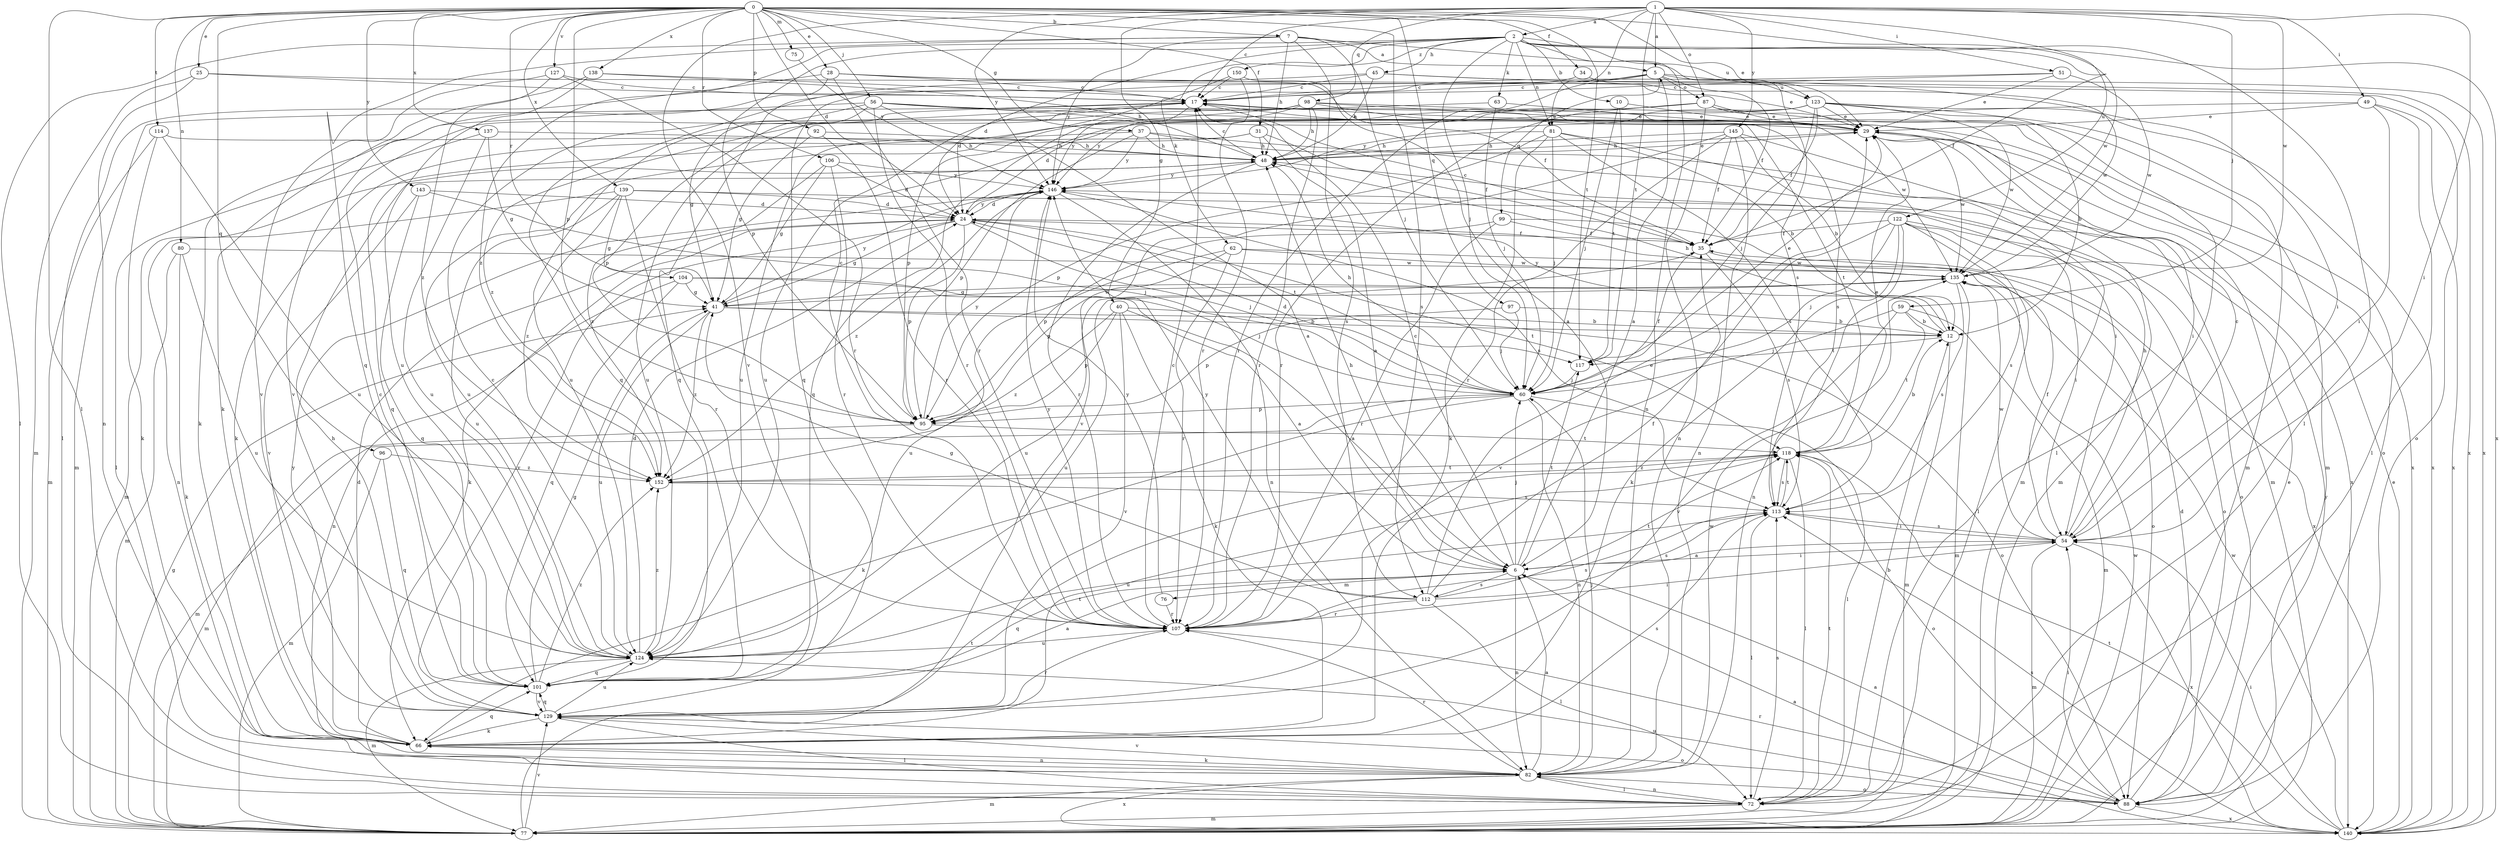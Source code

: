 strict digraph  {
0;
1;
2;
5;
6;
7;
10;
12;
17;
24;
25;
28;
29;
31;
34;
35;
37;
40;
41;
45;
48;
49;
51;
54;
56;
59;
60;
62;
63;
66;
72;
75;
76;
77;
80;
81;
82;
87;
88;
92;
95;
96;
97;
98;
99;
101;
104;
106;
107;
112;
113;
114;
117;
118;
122;
123;
124;
127;
129;
135;
137;
138;
139;
140;
143;
145;
146;
150;
152;
0 -> 7  [label=b];
0 -> 24  [label=d];
0 -> 25  [label=e];
0 -> 28  [label=e];
0 -> 29  [label=e];
0 -> 31  [label=f];
0 -> 34  [label=f];
0 -> 37  [label=g];
0 -> 56  [label=j];
0 -> 72  [label=l];
0 -> 75  [label=m];
0 -> 80  [label=n];
0 -> 92  [label=p];
0 -> 95  [label=p];
0 -> 96  [label=q];
0 -> 97  [label=q];
0 -> 104  [label=r];
0 -> 106  [label=r];
0 -> 112  [label=s];
0 -> 114  [label=t];
0 -> 117  [label=t];
0 -> 127  [label=v];
0 -> 135  [label=w];
0 -> 137  [label=x];
0 -> 138  [label=x];
0 -> 139  [label=x];
0 -> 143  [label=y];
1 -> 2  [label=a];
1 -> 5  [label=a];
1 -> 17  [label=c];
1 -> 40  [label=g];
1 -> 49  [label=i];
1 -> 51  [label=i];
1 -> 54  [label=i];
1 -> 59  [label=j];
1 -> 81  [label=n];
1 -> 87  [label=o];
1 -> 98  [label=q];
1 -> 117  [label=t];
1 -> 122  [label=u];
1 -> 129  [label=v];
1 -> 135  [label=w];
1 -> 145  [label=y];
1 -> 146  [label=y];
2 -> 10  [label=b];
2 -> 24  [label=d];
2 -> 35  [label=f];
2 -> 45  [label=h];
2 -> 60  [label=j];
2 -> 62  [label=k];
2 -> 63  [label=k];
2 -> 72  [label=l];
2 -> 81  [label=n];
2 -> 82  [label=n];
2 -> 95  [label=p];
2 -> 123  [label=u];
2 -> 140  [label=x];
2 -> 150  [label=z];
2 -> 152  [label=z];
5 -> 17  [label=c];
5 -> 35  [label=f];
5 -> 87  [label=o];
5 -> 99  [label=q];
5 -> 101  [label=q];
5 -> 107  [label=r];
5 -> 123  [label=u];
5 -> 140  [label=x];
6 -> 5  [label=a];
6 -> 17  [label=c];
6 -> 48  [label=h];
6 -> 54  [label=i];
6 -> 60  [label=j];
6 -> 76  [label=m];
6 -> 82  [label=n];
6 -> 101  [label=q];
6 -> 112  [label=s];
6 -> 117  [label=t];
7 -> 5  [label=a];
7 -> 48  [label=h];
7 -> 60  [label=j];
7 -> 72  [label=l];
7 -> 101  [label=q];
7 -> 112  [label=s];
7 -> 113  [label=s];
7 -> 146  [label=y];
10 -> 29  [label=e];
10 -> 60  [label=j];
10 -> 117  [label=t];
12 -> 48  [label=h];
12 -> 77  [label=m];
12 -> 117  [label=t];
12 -> 146  [label=y];
17 -> 29  [label=e];
17 -> 77  [label=m];
17 -> 113  [label=s];
17 -> 146  [label=y];
24 -> 35  [label=f];
24 -> 41  [label=g];
24 -> 60  [label=j];
24 -> 66  [label=k];
24 -> 95  [label=p];
24 -> 117  [label=t];
24 -> 118  [label=t];
24 -> 129  [label=v];
24 -> 146  [label=y];
25 -> 17  [label=c];
25 -> 29  [label=e];
25 -> 77  [label=m];
25 -> 82  [label=n];
28 -> 17  [label=c];
28 -> 35  [label=f];
28 -> 72  [label=l];
28 -> 88  [label=o];
28 -> 107  [label=r];
28 -> 129  [label=v];
29 -> 48  [label=h];
29 -> 54  [label=i];
29 -> 77  [label=m];
29 -> 135  [label=w];
31 -> 6  [label=a];
31 -> 35  [label=f];
31 -> 48  [label=h];
31 -> 66  [label=k];
31 -> 124  [label=u];
34 -> 17  [label=c];
34 -> 135  [label=w];
35 -> 17  [label=c];
35 -> 113  [label=s];
35 -> 124  [label=u];
35 -> 135  [label=w];
37 -> 48  [label=h];
37 -> 54  [label=i];
37 -> 95  [label=p];
37 -> 101  [label=q];
37 -> 140  [label=x];
37 -> 146  [label=y];
40 -> 6  [label=a];
40 -> 12  [label=b];
40 -> 66  [label=k];
40 -> 95  [label=p];
40 -> 129  [label=v];
40 -> 152  [label=z];
41 -> 12  [label=b];
41 -> 88  [label=o];
41 -> 124  [label=u];
41 -> 135  [label=w];
41 -> 146  [label=y];
41 -> 152  [label=z];
45 -> 17  [label=c];
45 -> 48  [label=h];
45 -> 54  [label=i];
45 -> 101  [label=q];
45 -> 140  [label=x];
48 -> 17  [label=c];
48 -> 29  [label=e];
48 -> 77  [label=m];
48 -> 107  [label=r];
48 -> 146  [label=y];
49 -> 29  [label=e];
49 -> 54  [label=i];
49 -> 72  [label=l];
49 -> 124  [label=u];
49 -> 140  [label=x];
51 -> 17  [label=c];
51 -> 29  [label=e];
51 -> 101  [label=q];
51 -> 135  [label=w];
54 -> 6  [label=a];
54 -> 17  [label=c];
54 -> 35  [label=f];
54 -> 48  [label=h];
54 -> 77  [label=m];
54 -> 113  [label=s];
54 -> 135  [label=w];
54 -> 140  [label=x];
56 -> 6  [label=a];
56 -> 29  [label=e];
56 -> 41  [label=g];
56 -> 66  [label=k];
56 -> 95  [label=p];
56 -> 107  [label=r];
56 -> 118  [label=t];
56 -> 140  [label=x];
59 -> 12  [label=b];
59 -> 60  [label=j];
59 -> 77  [label=m];
59 -> 118  [label=t];
59 -> 129  [label=v];
60 -> 24  [label=d];
60 -> 35  [label=f];
60 -> 48  [label=h];
60 -> 66  [label=k];
60 -> 72  [label=l];
60 -> 77  [label=m];
60 -> 82  [label=n];
60 -> 95  [label=p];
62 -> 88  [label=o];
62 -> 95  [label=p];
62 -> 107  [label=r];
62 -> 124  [label=u];
62 -> 135  [label=w];
63 -> 29  [label=e];
63 -> 60  [label=j];
63 -> 124  [label=u];
66 -> 24  [label=d];
66 -> 82  [label=n];
66 -> 101  [label=q];
66 -> 113  [label=s];
66 -> 118  [label=t];
66 -> 146  [label=y];
72 -> 12  [label=b];
72 -> 77  [label=m];
72 -> 82  [label=n];
72 -> 113  [label=s];
72 -> 118  [label=t];
75 -> 146  [label=y];
76 -> 107  [label=r];
76 -> 146  [label=y];
77 -> 29  [label=e];
77 -> 41  [label=g];
77 -> 118  [label=t];
77 -> 129  [label=v];
77 -> 135  [label=w];
80 -> 66  [label=k];
80 -> 77  [label=m];
80 -> 124  [label=u];
80 -> 135  [label=w];
81 -> 12  [label=b];
81 -> 48  [label=h];
81 -> 60  [label=j];
81 -> 66  [label=k];
81 -> 77  [label=m];
81 -> 95  [label=p];
81 -> 113  [label=s];
82 -> 6  [label=a];
82 -> 60  [label=j];
82 -> 66  [label=k];
82 -> 72  [label=l];
82 -> 77  [label=m];
82 -> 88  [label=o];
82 -> 107  [label=r];
82 -> 129  [label=v];
82 -> 135  [label=w];
82 -> 140  [label=x];
87 -> 12  [label=b];
87 -> 29  [label=e];
87 -> 77  [label=m];
87 -> 82  [label=n];
87 -> 107  [label=r];
87 -> 124  [label=u];
87 -> 152  [label=z];
88 -> 6  [label=a];
88 -> 24  [label=d];
88 -> 54  [label=i];
88 -> 107  [label=r];
88 -> 124  [label=u];
88 -> 140  [label=x];
88 -> 146  [label=y];
92 -> 41  [label=g];
92 -> 48  [label=h];
92 -> 107  [label=r];
95 -> 17  [label=c];
95 -> 77  [label=m];
95 -> 118  [label=t];
95 -> 146  [label=y];
96 -> 77  [label=m];
96 -> 101  [label=q];
96 -> 152  [label=z];
97 -> 12  [label=b];
97 -> 60  [label=j];
97 -> 95  [label=p];
98 -> 29  [label=e];
98 -> 48  [label=h];
98 -> 88  [label=o];
98 -> 95  [label=p];
98 -> 107  [label=r];
98 -> 124  [label=u];
98 -> 135  [label=w];
98 -> 146  [label=y];
99 -> 35  [label=f];
99 -> 95  [label=p];
99 -> 107  [label=r];
99 -> 140  [label=x];
101 -> 6  [label=a];
101 -> 17  [label=c];
101 -> 41  [label=g];
101 -> 129  [label=v];
101 -> 152  [label=z];
104 -> 6  [label=a];
104 -> 41  [label=g];
104 -> 60  [label=j];
104 -> 82  [label=n];
104 -> 101  [label=q];
106 -> 24  [label=d];
106 -> 41  [label=g];
106 -> 107  [label=r];
106 -> 146  [label=y];
106 -> 152  [label=z];
107 -> 17  [label=c];
107 -> 54  [label=i];
107 -> 113  [label=s];
107 -> 124  [label=u];
107 -> 146  [label=y];
112 -> 29  [label=e];
112 -> 35  [label=f];
112 -> 41  [label=g];
112 -> 72  [label=l];
112 -> 107  [label=r];
112 -> 113  [label=s];
112 -> 118  [label=t];
112 -> 146  [label=y];
113 -> 54  [label=i];
113 -> 72  [label=l];
113 -> 118  [label=t];
113 -> 124  [label=u];
114 -> 48  [label=h];
114 -> 66  [label=k];
114 -> 77  [label=m];
114 -> 124  [label=u];
117 -> 29  [label=e];
117 -> 60  [label=j];
118 -> 12  [label=b];
118 -> 29  [label=e];
118 -> 72  [label=l];
118 -> 88  [label=o];
118 -> 113  [label=s];
118 -> 152  [label=z];
122 -> 35  [label=f];
122 -> 54  [label=i];
122 -> 60  [label=j];
122 -> 66  [label=k];
122 -> 72  [label=l];
122 -> 82  [label=n];
122 -> 88  [label=o];
122 -> 113  [label=s];
122 -> 129  [label=v];
123 -> 24  [label=d];
123 -> 29  [label=e];
123 -> 35  [label=f];
123 -> 60  [label=j];
123 -> 72  [label=l];
123 -> 77  [label=m];
123 -> 101  [label=q];
123 -> 135  [label=w];
123 -> 140  [label=x];
123 -> 146  [label=y];
124 -> 17  [label=c];
124 -> 24  [label=d];
124 -> 77  [label=m];
124 -> 101  [label=q];
124 -> 152  [label=z];
127 -> 17  [label=c];
127 -> 107  [label=r];
127 -> 129  [label=v];
127 -> 152  [label=z];
129 -> 48  [label=h];
129 -> 66  [label=k];
129 -> 72  [label=l];
129 -> 88  [label=o];
129 -> 101  [label=q];
129 -> 107  [label=r];
129 -> 124  [label=u];
135 -> 41  [label=g];
135 -> 77  [label=m];
135 -> 113  [label=s];
135 -> 124  [label=u];
137 -> 41  [label=g];
137 -> 48  [label=h];
137 -> 72  [label=l];
137 -> 124  [label=u];
138 -> 17  [label=c];
138 -> 48  [label=h];
138 -> 66  [label=k];
138 -> 124  [label=u];
139 -> 24  [label=d];
139 -> 41  [label=g];
139 -> 82  [label=n];
139 -> 88  [label=o];
139 -> 107  [label=r];
139 -> 124  [label=u];
139 -> 152  [label=z];
140 -> 6  [label=a];
140 -> 29  [label=e];
140 -> 54  [label=i];
140 -> 113  [label=s];
140 -> 118  [label=t];
140 -> 135  [label=w];
143 -> 24  [label=d];
143 -> 60  [label=j];
143 -> 101  [label=q];
143 -> 129  [label=v];
145 -> 12  [label=b];
145 -> 35  [label=f];
145 -> 48  [label=h];
145 -> 77  [label=m];
145 -> 82  [label=n];
145 -> 107  [label=r];
145 -> 129  [label=v];
146 -> 24  [label=d];
146 -> 82  [label=n];
146 -> 113  [label=s];
146 -> 152  [label=z];
150 -> 6  [label=a];
150 -> 17  [label=c];
150 -> 24  [label=d];
150 -> 107  [label=r];
152 -> 113  [label=s];
152 -> 118  [label=t];
}
